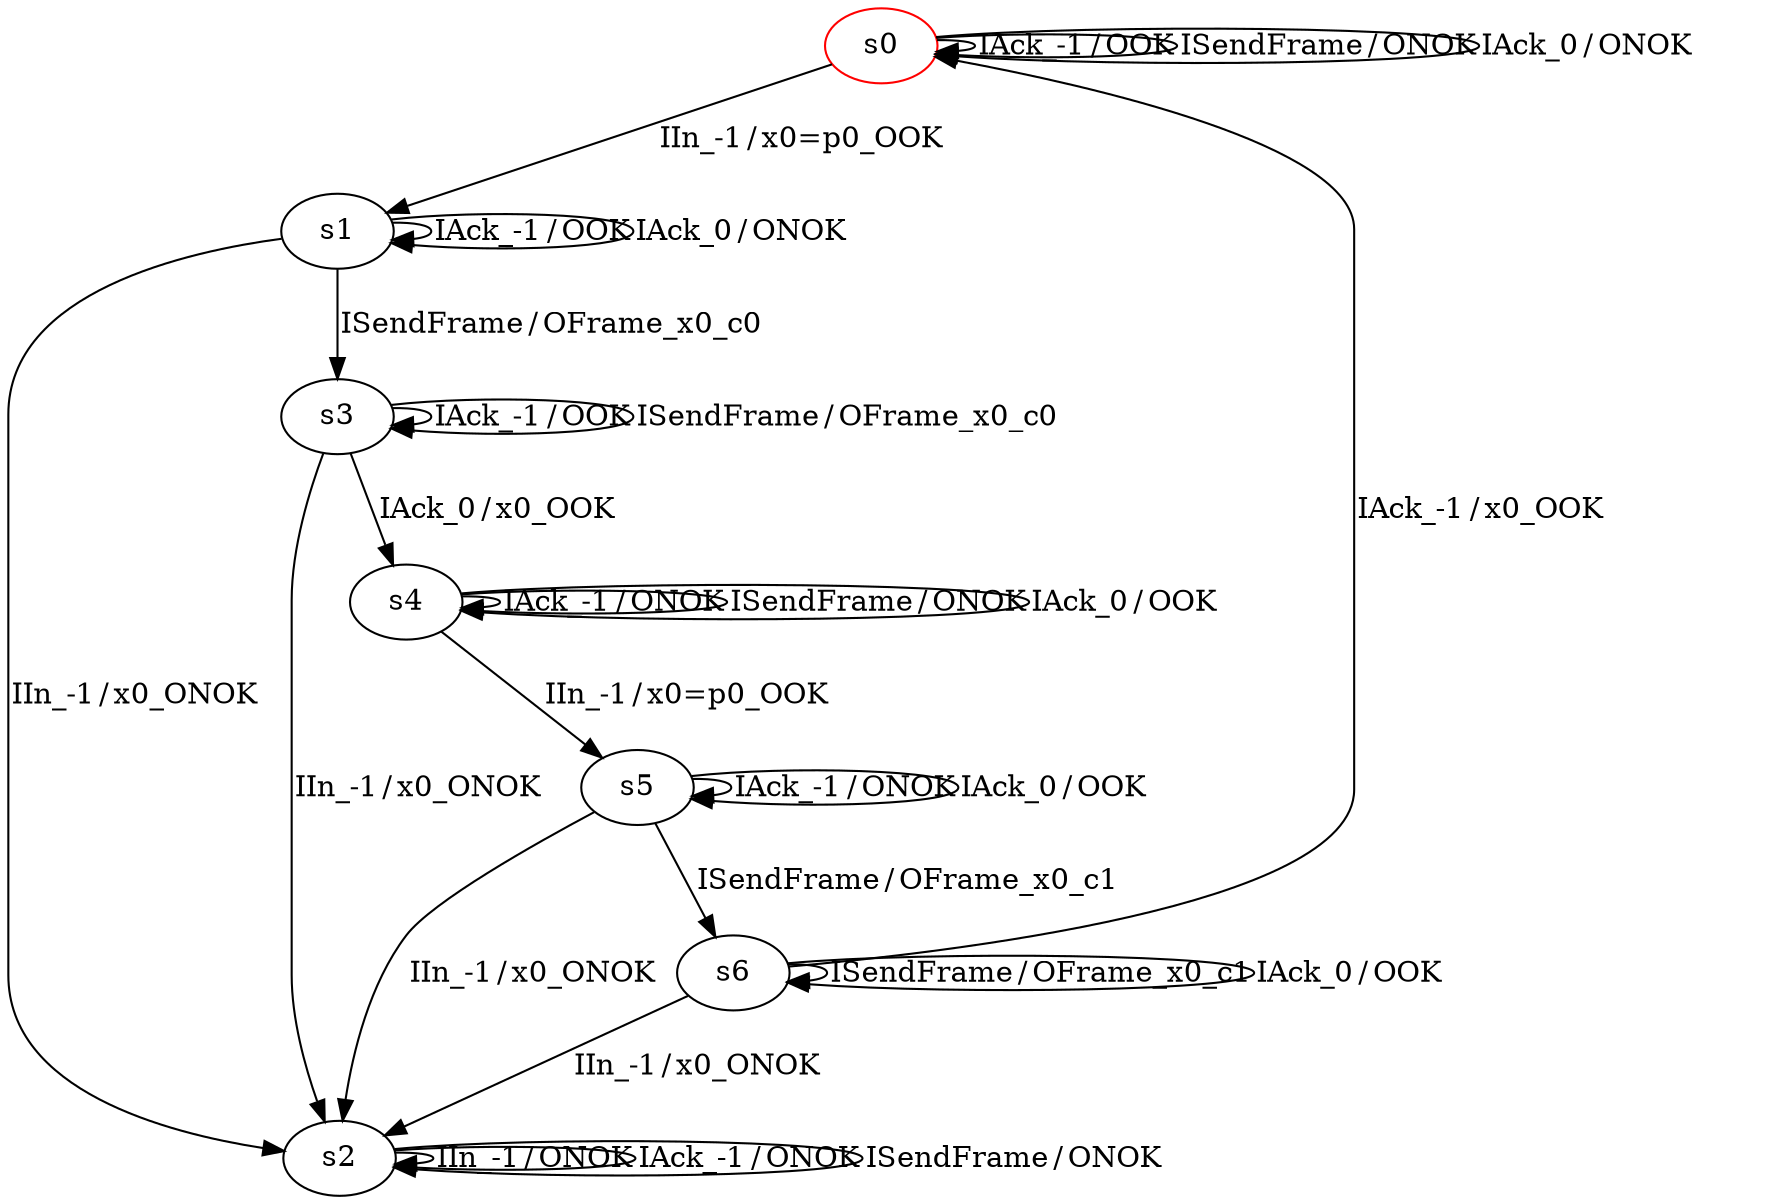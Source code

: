 digraph G {
label=""
s0 [color="red"]
s1
s2
s3
s4
s5
s6
s0 [label="s0"];
s0 -> s1[label=<<table border="0" cellpadding="1" cellspacing="0"><tr><td>IIn_-1</td><td>/</td><td>x0=p0_OOK</td></tr></table>>]
s0 -> s0[label=<<table border="0" cellpadding="1" cellspacing="0"><tr><td>IAck_-1</td><td>/</td><td>OOK</td></tr></table>>]
s0 -> s0[label=<<table border="0" cellpadding="1" cellspacing="0"><tr><td>ISendFrame</td><td>/</td><td>ONOK</td></tr></table>>]
s0 -> s0[label=<<table border="0" cellpadding="1" cellspacing="0"><tr><td>IAck_0</td><td>/</td><td>ONOK</td></tr></table>>]
s1 [label="s1"];
s1 -> s2[label=<<table border="0" cellpadding="1" cellspacing="0"><tr><td>IIn_-1</td><td>/</td><td>x0_ONOK</td></tr></table>>]
s1 -> s1[label=<<table border="0" cellpadding="1" cellspacing="0"><tr><td>IAck_-1</td><td>/</td><td>OOK</td></tr></table>>]
s1 -> s3[label=<<table border="0" cellpadding="1" cellspacing="0"><tr><td>ISendFrame</td><td>/</td><td>OFrame_x0_c0</td></tr></table>>]
s1 -> s1[label=<<table border="0" cellpadding="1" cellspacing="0"><tr><td>IAck_0</td><td>/</td><td>ONOK</td></tr></table>>]
s2 [label="s2"];
s2 -> s2[label=<<table border="0" cellpadding="1" cellspacing="0"><tr><td>IIn_-1</td><td>/</td><td>ONOK</td></tr></table>>]
s2 -> s2[label=<<table border="0" cellpadding="1" cellspacing="0"><tr><td>IAck_-1</td><td>/</td><td>ONOK</td></tr></table>>]
s2 -> s2[label=<<table border="0" cellpadding="1" cellspacing="0"><tr><td>ISendFrame</td><td>/</td><td>ONOK</td></tr></table>>]
s3 [label="s3"];
s3 -> s2[label=<<table border="0" cellpadding="1" cellspacing="0"><tr><td>IIn_-1</td><td>/</td><td>x0_ONOK</td></tr></table>>]
s3 -> s3[label=<<table border="0" cellpadding="1" cellspacing="0"><tr><td>IAck_-1</td><td>/</td><td>OOK</td></tr></table>>]
s3 -> s3[label=<<table border="0" cellpadding="1" cellspacing="0"><tr><td>ISendFrame</td><td>/</td><td>OFrame_x0_c0</td></tr></table>>]
s3 -> s4[label=<<table border="0" cellpadding="1" cellspacing="0"><tr><td>IAck_0</td><td>/</td><td>x0_OOK</td></tr></table>>]
s4 [label="s4"];
s4 -> s5[label=<<table border="0" cellpadding="1" cellspacing="0"><tr><td>IIn_-1</td><td>/</td><td>x0=p0_OOK</td></tr></table>>]
s4 -> s4[label=<<table border="0" cellpadding="1" cellspacing="0"><tr><td>IAck_-1</td><td>/</td><td>ONOK</td></tr></table>>]
s4 -> s4[label=<<table border="0" cellpadding="1" cellspacing="0"><tr><td>ISendFrame</td><td>/</td><td>ONOK</td></tr></table>>]
s4 -> s4[label=<<table border="0" cellpadding="1" cellspacing="0"><tr><td>IAck_0</td><td>/</td><td>OOK</td></tr></table>>]
s5 [label="s5"];
s5 -> s2[label=<<table border="0" cellpadding="1" cellspacing="0"><tr><td>IIn_-1</td><td>/</td><td>x0_ONOK</td></tr></table>>]
s5 -> s5[label=<<table border="0" cellpadding="1" cellspacing="0"><tr><td>IAck_-1</td><td>/</td><td>ONOK</td></tr></table>>]
s5 -> s6[label=<<table border="0" cellpadding="1" cellspacing="0"><tr><td>ISendFrame</td><td>/</td><td>OFrame_x0_c1</td></tr></table>>]
s5 -> s5[label=<<table border="0" cellpadding="1" cellspacing="0"><tr><td>IAck_0</td><td>/</td><td>OOK</td></tr></table>>]
s6 [label="s6"];
s6 -> s2[label=<<table border="0" cellpadding="1" cellspacing="0"><tr><td>IIn_-1</td><td>/</td><td>x0_ONOK</td></tr></table>>]
s6 -> s0[label=<<table border="0" cellpadding="1" cellspacing="0"><tr><td>IAck_-1</td><td>/</td><td>x0_OOK</td></tr></table>>]
s6 -> s6[label=<<table border="0" cellpadding="1" cellspacing="0"><tr><td>ISendFrame</td><td>/</td><td>OFrame_x0_c1</td></tr></table>>]
s6 -> s6[label=<<table border="0" cellpadding="1" cellspacing="0"><tr><td>IAck_0</td><td>/</td><td>OOK</td></tr></table>>]
}
